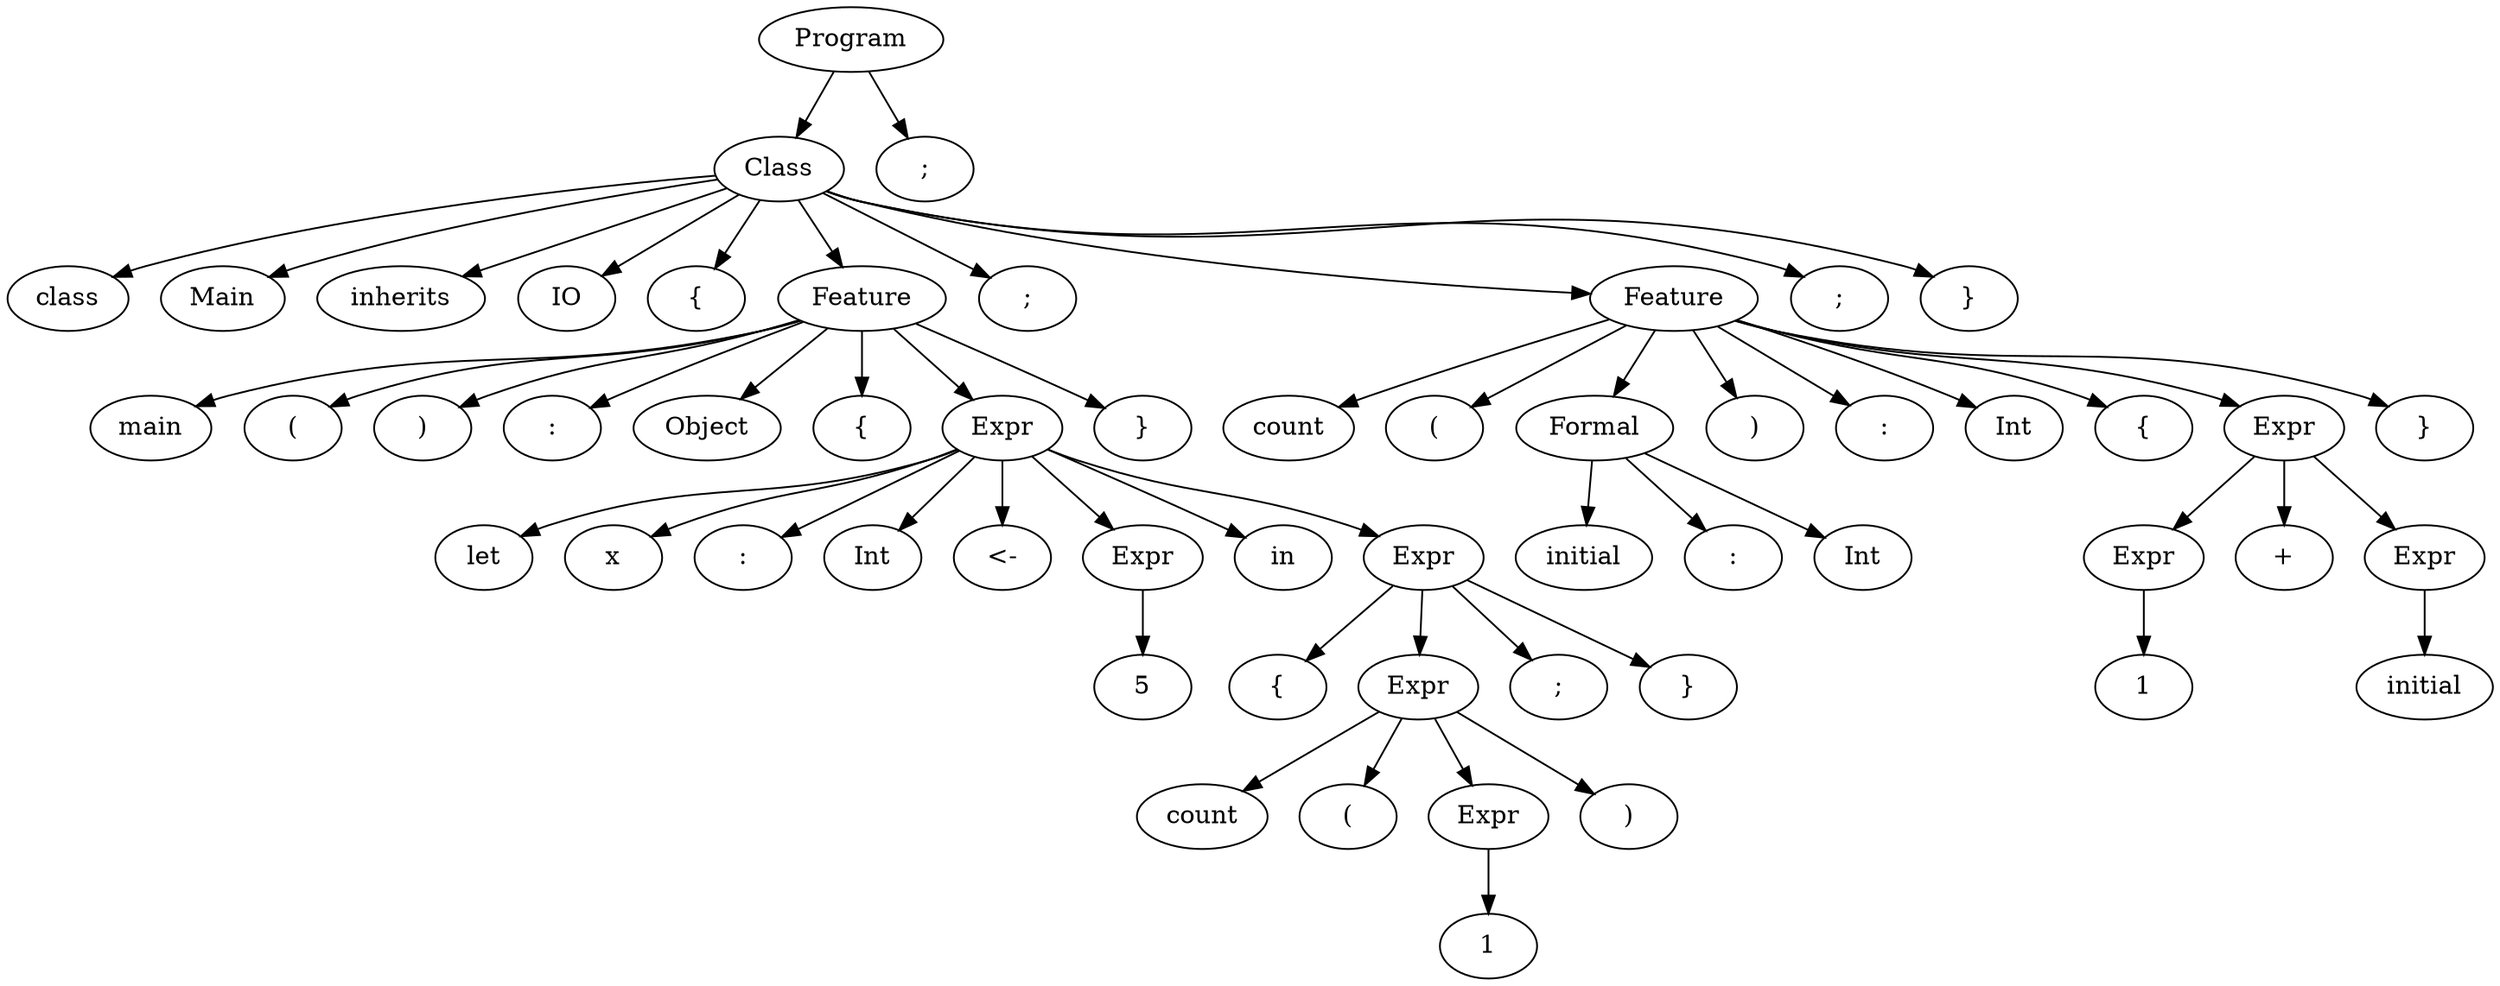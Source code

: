 digraph {
	0 [label=Program]
	0 -> 1
	1 [label=Class]
	1 -> 2
	2 [label=class]
	1 -> 3
	3 [label=Main]
	1 -> 4
	4 [label=inherits]
	1 -> 5
	5 [label=IO]
	1 -> 6
	6 [label="{"]
	1 -> 7
	7 [label=Feature]
	7 -> 8
	8 [label=main]
	7 -> 9
	9 [label="("]
	7 -> 10
	10 [label=")"]
	7 -> 11
	11 [label=":"]
	7 -> 12
	12 [label=Object]
	7 -> 13
	13 [label="{"]
	7 -> 14
	14 [label=Expr]
	14 -> 15
	15 [label=let]
	14 -> 16
	16 [label=x]
	14 -> 17
	17 [label=":"]
	14 -> 18
	18 [label=Int]
	14 -> 19
	19 [label="<-"]
	14 -> 20
	20 [label=Expr]
	20 -> 21
	21 [label=5]
	14 -> 22
	22 [label=in]
	14 -> 23
	23 [label=Expr]
	23 -> 24
	24 [label="{"]
	23 -> 25
	25 [label=Expr]
	25 -> 26
	26 [label=count]
	25 -> 27
	27 [label="("]
	25 -> 28
	28 [label=Expr]
	28 -> 29
	29 [label=1]
	25 -> 30
	30 [label=")"]
	23 -> 31
	31 [label=";"]
	23 -> 32
	32 [label="}"]
	7 -> 33
	33 [label="}"]
	1 -> 34
	34 [label=";"]
	1 -> 35
	35 [label=Feature]
	35 -> 36
	36 [label=count]
	35 -> 37
	37 [label="("]
	35 -> 38
	38 [label=Formal]
	38 -> 39
	39 [label=initial]
	38 -> 40
	40 [label=":"]
	38 -> 41
	41 [label=Int]
	35 -> 42
	42 [label=")"]
	35 -> 43
	43 [label=":"]
	35 -> 44
	44 [label=Int]
	35 -> 45
	45 [label="{"]
	35 -> 46
	46 [label=Expr]
	46 -> 47
	47 [label=Expr]
	47 -> 48
	48 [label=1]
	46 -> 49
	49 [label="+"]
	46 -> 50
	50 [label=Expr]
	50 -> 51
	51 [label=initial]
	35 -> 52
	52 [label="}"]
	1 -> 53
	53 [label=";"]
	1 -> 54
	54 [label="}"]
	0 -> 55
	55 [label=";"]
}
